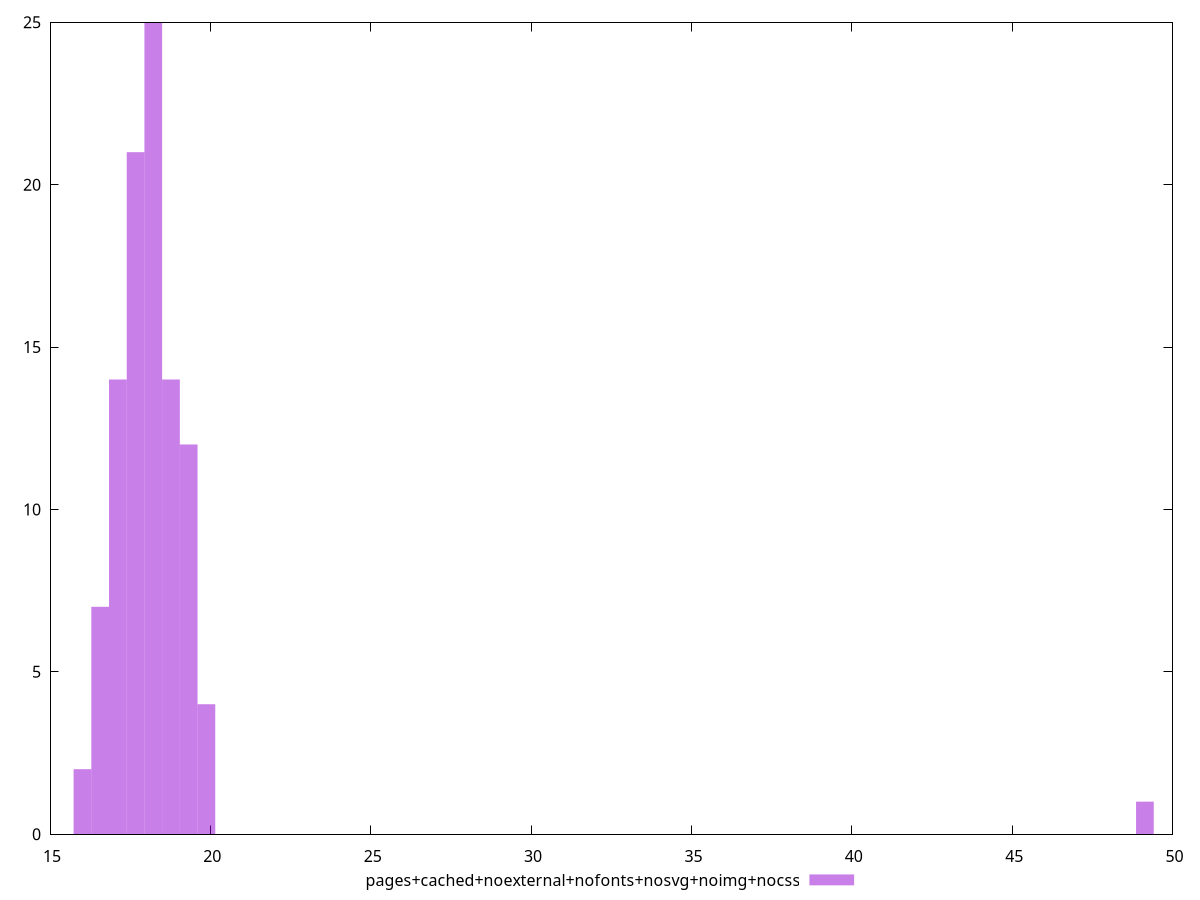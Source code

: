 $_pagesCachedNoexternalNofontsNosvgNoimgNocss <<EOF
17.116030081907535 14
18.77242008983407 14
18.220290087191895 25
19.32455009247625 12
17.668160084549715 21
16.01177007662318 2
19.87668009511843 4
49.1395702351539 1
16.56390007926536 7
EOF
set key outside below
set terminal pngcairo
set output "report_00004_2020-11-02T20-21-41.718Z/bootup-time/pages+cached+noexternal+nofonts+nosvg+noimg+nocss//raw_hist.png"
set yrange [0:25]
set boxwidth 0.5521300026421786
set style fill transparent solid 0.5 noborder
plot $_pagesCachedNoexternalNofontsNosvgNoimgNocss title "pages+cached+noexternal+nofonts+nosvg+noimg+nocss" with boxes ,